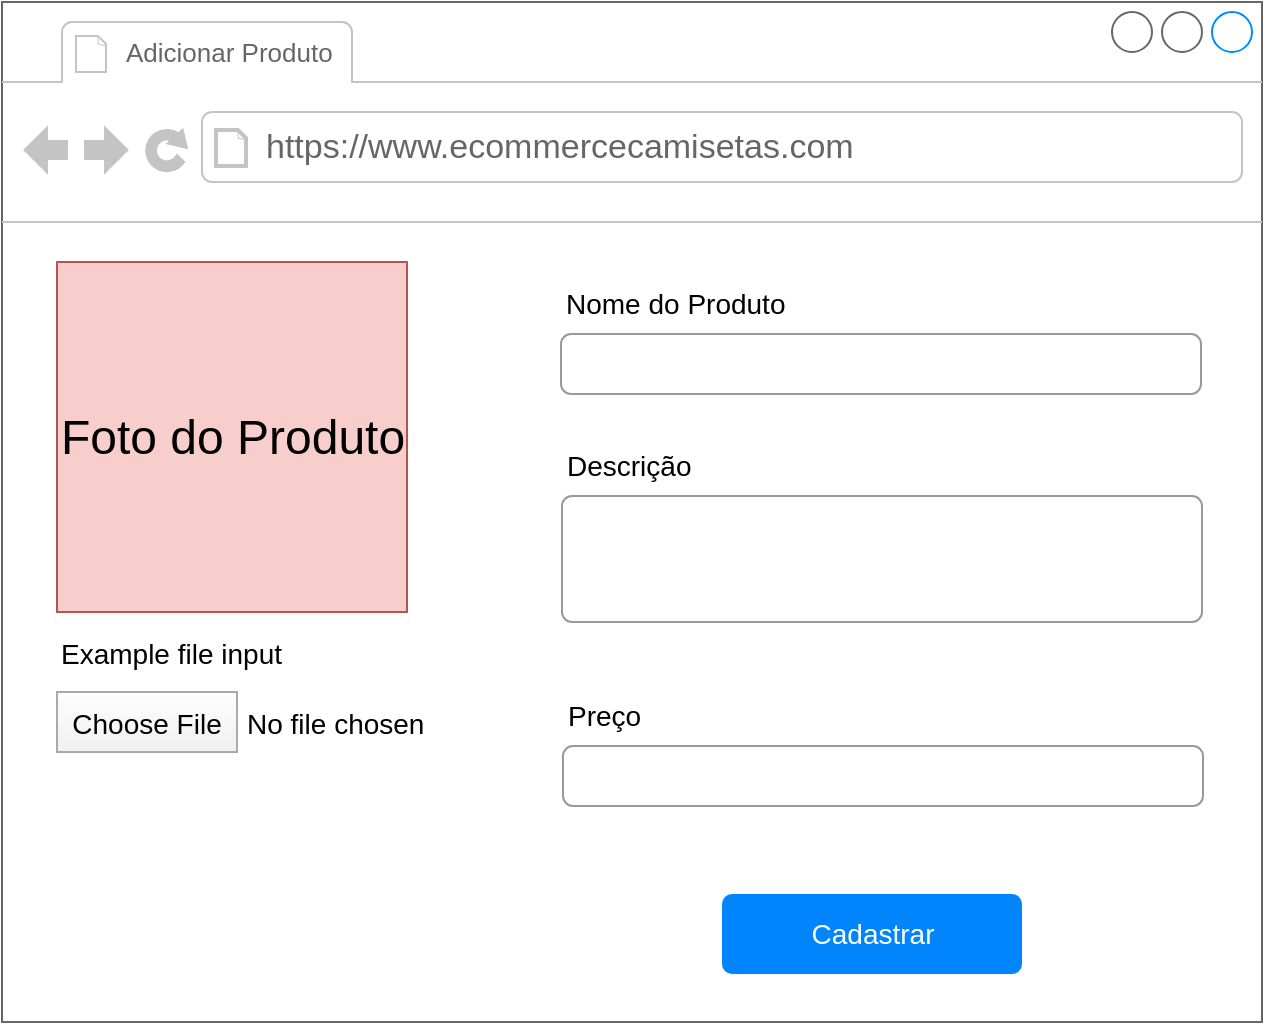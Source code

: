 <mxfile version="14.2.9" type="device"><diagram id="43MUkXHzFhe3L-MXM2FE" name="Page-1"><mxGraphModel dx="642" dy="650" grid="1" gridSize="10" guides="1" tooltips="1" connect="1" arrows="1" fold="1" page="1" pageScale="1" pageWidth="1169" pageHeight="827" math="0" shadow="0"><root><mxCell id="0"/><mxCell id="1" parent="0"/><mxCell id="LKXZ2I2QPXeEnOUT14u2-1" value="" style="strokeWidth=1;shadow=0;dashed=0;align=center;html=1;shape=mxgraph.mockup.containers.browserWindow;rSize=0;strokeColor=#666666;strokeColor2=#008cff;strokeColor3=#c4c4c4;mainText=,;recursiveResize=0;" vertex="1" parent="1"><mxGeometry x="60" y="414" width="630" height="510" as="geometry"/></mxCell><mxCell id="LKXZ2I2QPXeEnOUT14u2-2" value="&lt;font style=&quot;font-size: 13px&quot;&gt;Adicionar Produto&lt;/font&gt;" style="strokeWidth=1;shadow=0;dashed=0;align=center;html=1;shape=mxgraph.mockup.containers.anchor;fontSize=17;fontColor=#666666;align=left;" vertex="1" parent="LKXZ2I2QPXeEnOUT14u2-1"><mxGeometry x="60" y="12" width="110" height="26" as="geometry"/></mxCell><mxCell id="LKXZ2I2QPXeEnOUT14u2-3" value="&lt;font style=&quot;vertical-align: inherit&quot;&gt;&lt;font style=&quot;vertical-align: inherit&quot;&gt;https://www.ecommercecamisetas.com&lt;/font&gt;&lt;/font&gt;" style="strokeWidth=1;shadow=0;dashed=0;align=center;html=1;shape=mxgraph.mockup.containers.anchor;rSize=0;fontSize=17;fontColor=#666666;align=left;" vertex="1" parent="LKXZ2I2QPXeEnOUT14u2-1"><mxGeometry x="130" y="60" width="250" height="26" as="geometry"/></mxCell><mxCell id="LKXZ2I2QPXeEnOUT14u2-4" value="&lt;font style=&quot;font-size: 24px&quot;&gt;Foto do Produto&lt;/font&gt;" style="whiteSpace=wrap;html=1;aspect=fixed;fillColor=#f8cecc;strokeColor=#b85450;" vertex="1" parent="LKXZ2I2QPXeEnOUT14u2-1"><mxGeometry x="27.5" y="130" width="175" height="175" as="geometry"/></mxCell><mxCell id="LKXZ2I2QPXeEnOUT14u2-5" value="" style="shape=image;html=1;verticalAlign=top;verticalLabelPosition=bottom;labelBackgroundColor=#ffffff;imageAspect=0;aspect=fixed;image=https://cdn4.iconfinder.com/data/icons/multimedia-75/512/multimedia-16-128.png" vertex="1" parent="LKXZ2I2QPXeEnOUT14u2-1"><mxGeometry x="210" y="277" width="28" height="28" as="geometry"/></mxCell><mxCell id="LKXZ2I2QPXeEnOUT14u2-6" value="Example file input" style="fillColor=none;strokeColor=none;align=left;fontSize=14;" vertex="1" parent="LKXZ2I2QPXeEnOUT14u2-1"><mxGeometry x="27.5" y="305" width="150" height="40" as="geometry"/></mxCell><mxCell id="LKXZ2I2QPXeEnOUT14u2-7" value="Choose File" style="fillColor=#FEFEFE;strokeColor=#AAAAAA;fontSize=14;gradientColor=#F0F0F0;" vertex="1" parent="LKXZ2I2QPXeEnOUT14u2-1"><mxGeometry x="27.5" y="345" width="90" height="30" as="geometry"/></mxCell><mxCell id="LKXZ2I2QPXeEnOUT14u2-8" value="No file chosen" style="fillColor=none;strokeColor=none;align=left;fontSize=14;spacing=5;" vertex="1" parent="LKXZ2I2QPXeEnOUT14u2-1"><mxGeometry x="117.5" y="345" width="102" height="30" as="geometry"/></mxCell><mxCell id="LKXZ2I2QPXeEnOUT14u2-9" value="Nome do Produto" style="fillColor=none;strokeColor=none;align=left;fontSize=14;" vertex="1" parent="LKXZ2I2QPXeEnOUT14u2-1"><mxGeometry width="260" height="40" relative="1" as="geometry"><mxPoint x="280" y="130" as="offset"/></mxGeometry></mxCell><mxCell id="LKXZ2I2QPXeEnOUT14u2-10" value="" style="html=1;shadow=0;dashed=0;shape=mxgraph.bootstrap.rrect;rSize=5;fillColor=none;strokeColor=#999999;align=left;spacing=15;fontSize=14;fontColor=#6C767D;" vertex="1" parent="LKXZ2I2QPXeEnOUT14u2-1"><mxGeometry width="320" height="30" relative="1" as="geometry"><mxPoint x="279.5" y="166" as="offset"/></mxGeometry></mxCell><mxCell id="LKXZ2I2QPXeEnOUT14u2-15" value="Cadastrar" style="html=1;shadow=0;dashed=0;shape=mxgraph.bootstrap.rrect;rSize=5;fillColor=#0085FC;strokeColor=none;align=center;fontSize=14;fontColor=#FFFFFF;" vertex="1" parent="LKXZ2I2QPXeEnOUT14u2-1"><mxGeometry width="150" height="40" relative="1" as="geometry"><mxPoint x="360" y="446" as="offset"/></mxGeometry></mxCell><mxCell id="LKXZ2I2QPXeEnOUT14u2-16" value="Descrição" style="fillColor=none;strokeColor=none;align=left;fontSize=14;" vertex="1" parent="LKXZ2I2QPXeEnOUT14u2-1"><mxGeometry x="280.5" y="211" width="260" height="40" as="geometry"/></mxCell><mxCell id="LKXZ2I2QPXeEnOUT14u2-17" value="" style="html=1;shadow=0;dashed=0;shape=mxgraph.bootstrap.rrect;rSize=5;fillColor=none;strokeColor=#999999;align=left;spacing=15;fontSize=14;fontColor=#6C767D;" vertex="1" parent="LKXZ2I2QPXeEnOUT14u2-1"><mxGeometry x="280" y="247" width="320" height="63" as="geometry"/></mxCell><mxCell id="LKXZ2I2QPXeEnOUT14u2-18" value="Preço" style="fillColor=none;strokeColor=none;align=left;fontSize=14;" vertex="1" parent="LKXZ2I2QPXeEnOUT14u2-1"><mxGeometry x="281" y="336" width="260" height="40" as="geometry"/></mxCell><mxCell id="LKXZ2I2QPXeEnOUT14u2-19" value="" style="html=1;shadow=0;dashed=0;shape=mxgraph.bootstrap.rrect;rSize=5;fillColor=none;strokeColor=#999999;align=left;spacing=15;fontSize=14;fontColor=#6C767D;" vertex="1" parent="LKXZ2I2QPXeEnOUT14u2-1"><mxGeometry x="280.5" y="372" width="320" height="30" as="geometry"/></mxCell></root></mxGraphModel></diagram></mxfile>